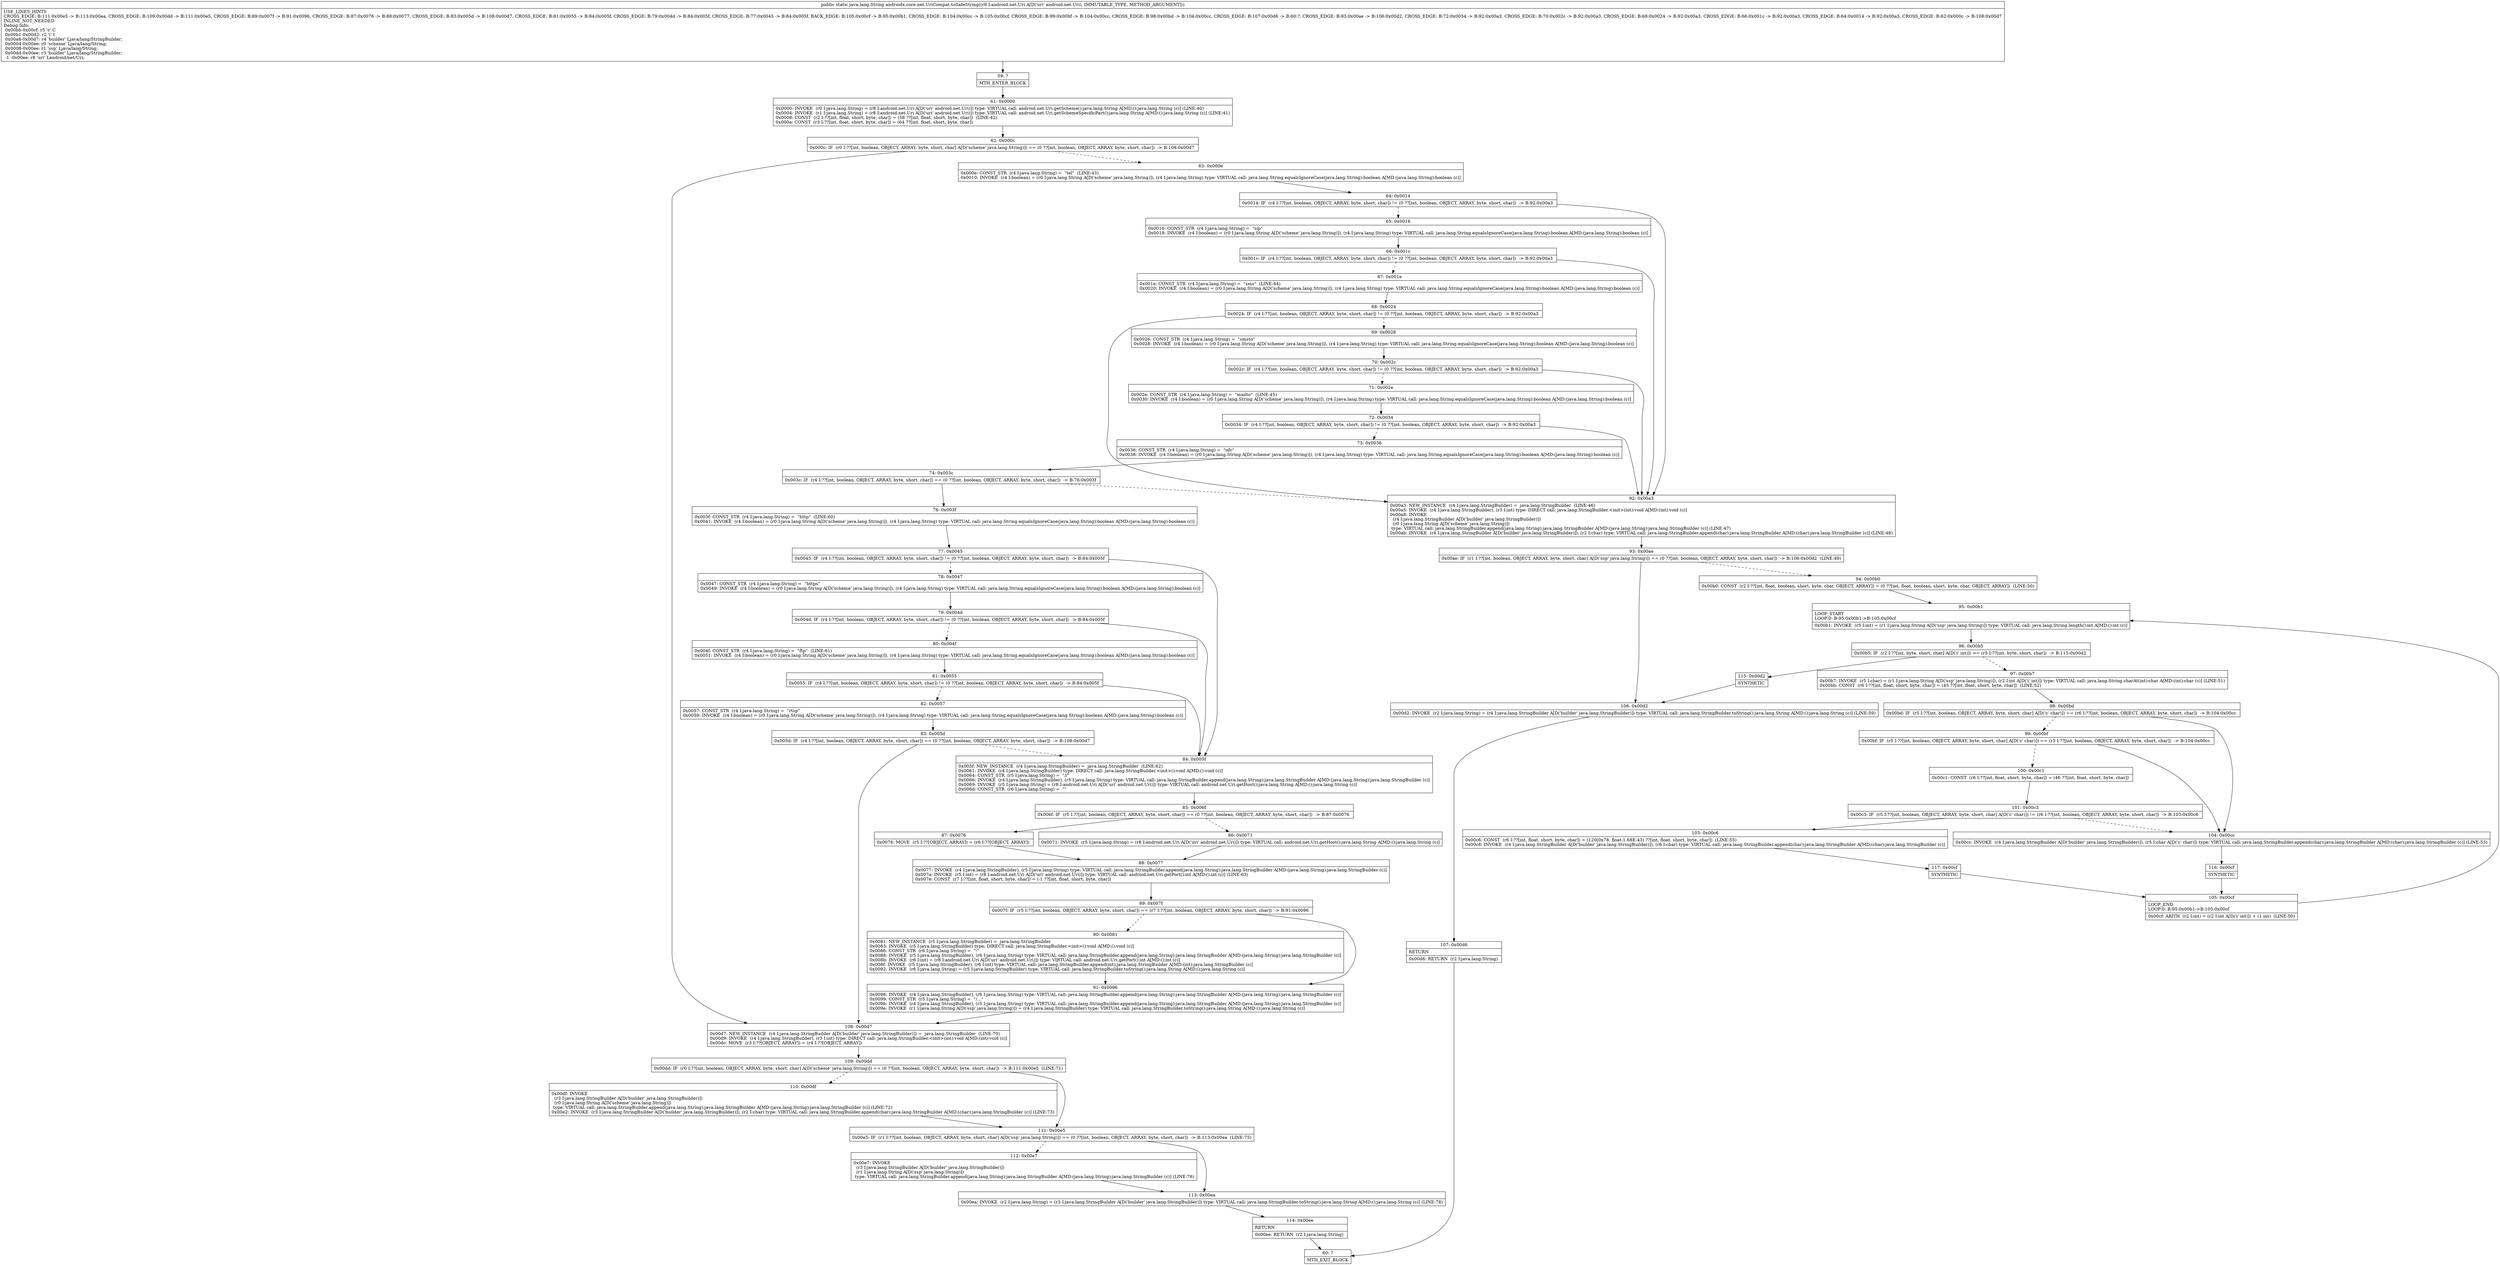 digraph "CFG forandroidx.core.net.UriCompat.toSafeString(Landroid\/net\/Uri;)Ljava\/lang\/String;" {
Node_59 [shape=record,label="{59\:\ ?|MTH_ENTER_BLOCK\l}"];
Node_61 [shape=record,label="{61\:\ 0x0000|0x0000: INVOKE  (r0 I:java.lang.String) = (r8 I:android.net.Uri A[D('uri' android.net.Uri)]) type: VIRTUAL call: android.net.Uri.getScheme():java.lang.String A[MD:():java.lang.String (c)] (LINE:40)\l0x0004: INVOKE  (r1 I:java.lang.String) = (r8 I:android.net.Uri A[D('uri' android.net.Uri)]) type: VIRTUAL call: android.net.Uri.getSchemeSpecificPart():java.lang.String A[MD:():java.lang.String (c)] (LINE:41)\l0x0008: CONST  (r2 I:??[int, float, short, byte, char]) = (58 ??[int, float, short, byte, char])  (LINE:42)\l0x000a: CONST  (r3 I:??[int, float, short, byte, char]) = (64 ??[int, float, short, byte, char]) \l}"];
Node_62 [shape=record,label="{62\:\ 0x000c|0x000c: IF  (r0 I:??[int, boolean, OBJECT, ARRAY, byte, short, char] A[D('scheme' java.lang.String)]) == (0 ??[int, boolean, OBJECT, ARRAY, byte, short, char])  \-\> B:108:0x00d7 \l}"];
Node_63 [shape=record,label="{63\:\ 0x000e|0x000e: CONST_STR  (r4 I:java.lang.String) =  \"tel\"  (LINE:43)\l0x0010: INVOKE  (r4 I:boolean) = (r0 I:java.lang.String A[D('scheme' java.lang.String)]), (r4 I:java.lang.String) type: VIRTUAL call: java.lang.String.equalsIgnoreCase(java.lang.String):boolean A[MD:(java.lang.String):boolean (c)]\l}"];
Node_64 [shape=record,label="{64\:\ 0x0014|0x0014: IF  (r4 I:??[int, boolean, OBJECT, ARRAY, byte, short, char]) != (0 ??[int, boolean, OBJECT, ARRAY, byte, short, char])  \-\> B:92:0x00a3 \l}"];
Node_65 [shape=record,label="{65\:\ 0x0016|0x0016: CONST_STR  (r4 I:java.lang.String) =  \"sip\" \l0x0018: INVOKE  (r4 I:boolean) = (r0 I:java.lang.String A[D('scheme' java.lang.String)]), (r4 I:java.lang.String) type: VIRTUAL call: java.lang.String.equalsIgnoreCase(java.lang.String):boolean A[MD:(java.lang.String):boolean (c)]\l}"];
Node_66 [shape=record,label="{66\:\ 0x001c|0x001c: IF  (r4 I:??[int, boolean, OBJECT, ARRAY, byte, short, char]) != (0 ??[int, boolean, OBJECT, ARRAY, byte, short, char])  \-\> B:92:0x00a3 \l}"];
Node_67 [shape=record,label="{67\:\ 0x001e|0x001e: CONST_STR  (r4 I:java.lang.String) =  \"sms\"  (LINE:44)\l0x0020: INVOKE  (r4 I:boolean) = (r0 I:java.lang.String A[D('scheme' java.lang.String)]), (r4 I:java.lang.String) type: VIRTUAL call: java.lang.String.equalsIgnoreCase(java.lang.String):boolean A[MD:(java.lang.String):boolean (c)]\l}"];
Node_68 [shape=record,label="{68\:\ 0x0024|0x0024: IF  (r4 I:??[int, boolean, OBJECT, ARRAY, byte, short, char]) != (0 ??[int, boolean, OBJECT, ARRAY, byte, short, char])  \-\> B:92:0x00a3 \l}"];
Node_69 [shape=record,label="{69\:\ 0x0026|0x0026: CONST_STR  (r4 I:java.lang.String) =  \"smsto\" \l0x0028: INVOKE  (r4 I:boolean) = (r0 I:java.lang.String A[D('scheme' java.lang.String)]), (r4 I:java.lang.String) type: VIRTUAL call: java.lang.String.equalsIgnoreCase(java.lang.String):boolean A[MD:(java.lang.String):boolean (c)]\l}"];
Node_70 [shape=record,label="{70\:\ 0x002c|0x002c: IF  (r4 I:??[int, boolean, OBJECT, ARRAY, byte, short, char]) != (0 ??[int, boolean, OBJECT, ARRAY, byte, short, char])  \-\> B:92:0x00a3 \l}"];
Node_71 [shape=record,label="{71\:\ 0x002e|0x002e: CONST_STR  (r4 I:java.lang.String) =  \"mailto\"  (LINE:45)\l0x0030: INVOKE  (r4 I:boolean) = (r0 I:java.lang.String A[D('scheme' java.lang.String)]), (r4 I:java.lang.String) type: VIRTUAL call: java.lang.String.equalsIgnoreCase(java.lang.String):boolean A[MD:(java.lang.String):boolean (c)]\l}"];
Node_72 [shape=record,label="{72\:\ 0x0034|0x0034: IF  (r4 I:??[int, boolean, OBJECT, ARRAY, byte, short, char]) != (0 ??[int, boolean, OBJECT, ARRAY, byte, short, char])  \-\> B:92:0x00a3 \l}"];
Node_73 [shape=record,label="{73\:\ 0x0036|0x0036: CONST_STR  (r4 I:java.lang.String) =  \"nfc\" \l0x0038: INVOKE  (r4 I:boolean) = (r0 I:java.lang.String A[D('scheme' java.lang.String)]), (r4 I:java.lang.String) type: VIRTUAL call: java.lang.String.equalsIgnoreCase(java.lang.String):boolean A[MD:(java.lang.String):boolean (c)]\l}"];
Node_74 [shape=record,label="{74\:\ 0x003c|0x003c: IF  (r4 I:??[int, boolean, OBJECT, ARRAY, byte, short, char]) == (0 ??[int, boolean, OBJECT, ARRAY, byte, short, char])  \-\> B:76:0x003f \l}"];
Node_76 [shape=record,label="{76\:\ 0x003f|0x003f: CONST_STR  (r4 I:java.lang.String) =  \"http\"  (LINE:60)\l0x0041: INVOKE  (r4 I:boolean) = (r0 I:java.lang.String A[D('scheme' java.lang.String)]), (r4 I:java.lang.String) type: VIRTUAL call: java.lang.String.equalsIgnoreCase(java.lang.String):boolean A[MD:(java.lang.String):boolean (c)]\l}"];
Node_77 [shape=record,label="{77\:\ 0x0045|0x0045: IF  (r4 I:??[int, boolean, OBJECT, ARRAY, byte, short, char]) != (0 ??[int, boolean, OBJECT, ARRAY, byte, short, char])  \-\> B:84:0x005f \l}"];
Node_78 [shape=record,label="{78\:\ 0x0047|0x0047: CONST_STR  (r4 I:java.lang.String) =  \"https\" \l0x0049: INVOKE  (r4 I:boolean) = (r0 I:java.lang.String A[D('scheme' java.lang.String)]), (r4 I:java.lang.String) type: VIRTUAL call: java.lang.String.equalsIgnoreCase(java.lang.String):boolean A[MD:(java.lang.String):boolean (c)]\l}"];
Node_79 [shape=record,label="{79\:\ 0x004d|0x004d: IF  (r4 I:??[int, boolean, OBJECT, ARRAY, byte, short, char]) != (0 ??[int, boolean, OBJECT, ARRAY, byte, short, char])  \-\> B:84:0x005f \l}"];
Node_80 [shape=record,label="{80\:\ 0x004f|0x004f: CONST_STR  (r4 I:java.lang.String) =  \"ftp\"  (LINE:61)\l0x0051: INVOKE  (r4 I:boolean) = (r0 I:java.lang.String A[D('scheme' java.lang.String)]), (r4 I:java.lang.String) type: VIRTUAL call: java.lang.String.equalsIgnoreCase(java.lang.String):boolean A[MD:(java.lang.String):boolean (c)]\l}"];
Node_81 [shape=record,label="{81\:\ 0x0055|0x0055: IF  (r4 I:??[int, boolean, OBJECT, ARRAY, byte, short, char]) != (0 ??[int, boolean, OBJECT, ARRAY, byte, short, char])  \-\> B:84:0x005f \l}"];
Node_82 [shape=record,label="{82\:\ 0x0057|0x0057: CONST_STR  (r4 I:java.lang.String) =  \"rtsp\" \l0x0059: INVOKE  (r4 I:boolean) = (r0 I:java.lang.String A[D('scheme' java.lang.String)]), (r4 I:java.lang.String) type: VIRTUAL call: java.lang.String.equalsIgnoreCase(java.lang.String):boolean A[MD:(java.lang.String):boolean (c)]\l}"];
Node_83 [shape=record,label="{83\:\ 0x005d|0x005d: IF  (r4 I:??[int, boolean, OBJECT, ARRAY, byte, short, char]) == (0 ??[int, boolean, OBJECT, ARRAY, byte, short, char])  \-\> B:108:0x00d7 \l}"];
Node_84 [shape=record,label="{84\:\ 0x005f|0x005f: NEW_INSTANCE  (r4 I:java.lang.StringBuilder) =  java.lang.StringBuilder  (LINE:62)\l0x0061: INVOKE  (r4 I:java.lang.StringBuilder) type: DIRECT call: java.lang.StringBuilder.\<init\>():void A[MD:():void (c)]\l0x0064: CONST_STR  (r5 I:java.lang.String) =  \"\/\/\" \l0x0066: INVOKE  (r4 I:java.lang.StringBuilder), (r5 I:java.lang.String) type: VIRTUAL call: java.lang.StringBuilder.append(java.lang.String):java.lang.StringBuilder A[MD:(java.lang.String):java.lang.StringBuilder (c)]\l0x0069: INVOKE  (r5 I:java.lang.String) = (r8 I:android.net.Uri A[D('uri' android.net.Uri)]) type: VIRTUAL call: android.net.Uri.getHost():java.lang.String A[MD:():java.lang.String (c)]\l0x006d: CONST_STR  (r6 I:java.lang.String) =  \"\" \l}"];
Node_85 [shape=record,label="{85\:\ 0x006f|0x006f: IF  (r5 I:??[int, boolean, OBJECT, ARRAY, byte, short, char]) == (0 ??[int, boolean, OBJECT, ARRAY, byte, short, char])  \-\> B:87:0x0076 \l}"];
Node_86 [shape=record,label="{86\:\ 0x0071|0x0071: INVOKE  (r5 I:java.lang.String) = (r8 I:android.net.Uri A[D('uri' android.net.Uri)]) type: VIRTUAL call: android.net.Uri.getHost():java.lang.String A[MD:():java.lang.String (c)]\l}"];
Node_88 [shape=record,label="{88\:\ 0x0077|0x0077: INVOKE  (r4 I:java.lang.StringBuilder), (r5 I:java.lang.String) type: VIRTUAL call: java.lang.StringBuilder.append(java.lang.String):java.lang.StringBuilder A[MD:(java.lang.String):java.lang.StringBuilder (c)]\l0x007a: INVOKE  (r5 I:int) = (r8 I:android.net.Uri A[D('uri' android.net.Uri)]) type: VIRTUAL call: android.net.Uri.getPort():int A[MD:():int (c)] (LINE:63)\l0x007e: CONST  (r7 I:??[int, float, short, byte, char]) = (\-1 ??[int, float, short, byte, char]) \l}"];
Node_89 [shape=record,label="{89\:\ 0x007f|0x007f: IF  (r5 I:??[int, boolean, OBJECT, ARRAY, byte, short, char]) == (r7 I:??[int, boolean, OBJECT, ARRAY, byte, short, char])  \-\> B:91:0x0096 \l}"];
Node_90 [shape=record,label="{90\:\ 0x0081|0x0081: NEW_INSTANCE  (r5 I:java.lang.StringBuilder) =  java.lang.StringBuilder \l0x0083: INVOKE  (r5 I:java.lang.StringBuilder) type: DIRECT call: java.lang.StringBuilder.\<init\>():void A[MD:():void (c)]\l0x0086: CONST_STR  (r6 I:java.lang.String) =  \":\" \l0x0088: INVOKE  (r5 I:java.lang.StringBuilder), (r6 I:java.lang.String) type: VIRTUAL call: java.lang.StringBuilder.append(java.lang.String):java.lang.StringBuilder A[MD:(java.lang.String):java.lang.StringBuilder (c)]\l0x008b: INVOKE  (r6 I:int) = (r8 I:android.net.Uri A[D('uri' android.net.Uri)]) type: VIRTUAL call: android.net.Uri.getPort():int A[MD:():int (c)]\l0x008f: INVOKE  (r5 I:java.lang.StringBuilder), (r6 I:int) type: VIRTUAL call: java.lang.StringBuilder.append(int):java.lang.StringBuilder A[MD:(int):java.lang.StringBuilder (c)]\l0x0092: INVOKE  (r6 I:java.lang.String) = (r5 I:java.lang.StringBuilder) type: VIRTUAL call: java.lang.StringBuilder.toString():java.lang.String A[MD:():java.lang.String (c)]\l}"];
Node_91 [shape=record,label="{91\:\ 0x0096|0x0096: INVOKE  (r4 I:java.lang.StringBuilder), (r6 I:java.lang.String) type: VIRTUAL call: java.lang.StringBuilder.append(java.lang.String):java.lang.StringBuilder A[MD:(java.lang.String):java.lang.StringBuilder (c)]\l0x0099: CONST_STR  (r5 I:java.lang.String) =  \"\/...\" \l0x009b: INVOKE  (r4 I:java.lang.StringBuilder), (r5 I:java.lang.String) type: VIRTUAL call: java.lang.StringBuilder.append(java.lang.String):java.lang.StringBuilder A[MD:(java.lang.String):java.lang.StringBuilder (c)]\l0x009e: INVOKE  (r1 I:java.lang.String A[D('ssp' java.lang.String)]) = (r4 I:java.lang.StringBuilder) type: VIRTUAL call: java.lang.StringBuilder.toString():java.lang.String A[MD:():java.lang.String (c)]\l}"];
Node_87 [shape=record,label="{87\:\ 0x0076|0x0076: MOVE  (r5 I:??[OBJECT, ARRAY]) = (r6 I:??[OBJECT, ARRAY]) \l}"];
Node_92 [shape=record,label="{92\:\ 0x00a3|0x00a3: NEW_INSTANCE  (r4 I:java.lang.StringBuilder) =  java.lang.StringBuilder  (LINE:46)\l0x00a5: INVOKE  (r4 I:java.lang.StringBuilder), (r3 I:int) type: DIRECT call: java.lang.StringBuilder.\<init\>(int):void A[MD:(int):void (c)]\l0x00a8: INVOKE  \l  (r4 I:java.lang.StringBuilder A[D('builder' java.lang.StringBuilder)])\l  (r0 I:java.lang.String A[D('scheme' java.lang.String)])\l type: VIRTUAL call: java.lang.StringBuilder.append(java.lang.String):java.lang.StringBuilder A[MD:(java.lang.String):java.lang.StringBuilder (c)] (LINE:47)\l0x00ab: INVOKE  (r4 I:java.lang.StringBuilder A[D('builder' java.lang.StringBuilder)]), (r2 I:char) type: VIRTUAL call: java.lang.StringBuilder.append(char):java.lang.StringBuilder A[MD:(char):java.lang.StringBuilder (c)] (LINE:48)\l}"];
Node_93 [shape=record,label="{93\:\ 0x00ae|0x00ae: IF  (r1 I:??[int, boolean, OBJECT, ARRAY, byte, short, char] A[D('ssp' java.lang.String)]) == (0 ??[int, boolean, OBJECT, ARRAY, byte, short, char])  \-\> B:106:0x00d2  (LINE:49)\l}"];
Node_94 [shape=record,label="{94\:\ 0x00b0|0x00b0: CONST  (r2 I:??[int, float, boolean, short, byte, char, OBJECT, ARRAY]) = (0 ??[int, float, boolean, short, byte, char, OBJECT, ARRAY])  (LINE:50)\l}"];
Node_95 [shape=record,label="{95\:\ 0x00b1|LOOP_START\lLOOP:0: B:95:0x00b1\-\>B:105:0x00cf\l|0x00b1: INVOKE  (r5 I:int) = (r1 I:java.lang.String A[D('ssp' java.lang.String)]) type: VIRTUAL call: java.lang.String.length():int A[MD:():int (c)]\l}"];
Node_96 [shape=record,label="{96\:\ 0x00b5|0x00b5: IF  (r2 I:??[int, byte, short, char] A[D('i' int)]) \>= (r5 I:??[int, byte, short, char])  \-\> B:115:0x00d2 \l}"];
Node_97 [shape=record,label="{97\:\ 0x00b7|0x00b7: INVOKE  (r5 I:char) = (r1 I:java.lang.String A[D('ssp' java.lang.String)]), (r2 I:int A[D('i' int)]) type: VIRTUAL call: java.lang.String.charAt(int):char A[MD:(int):char (c)] (LINE:51)\l0x00bb: CONST  (r6 I:??[int, float, short, byte, char]) = (45 ??[int, float, short, byte, char])  (LINE:52)\l}"];
Node_98 [shape=record,label="{98\:\ 0x00bd|0x00bd: IF  (r5 I:??[int, boolean, OBJECT, ARRAY, byte, short, char] A[D('c' char)]) == (r6 I:??[int, boolean, OBJECT, ARRAY, byte, short, char])  \-\> B:104:0x00cc \l}"];
Node_99 [shape=record,label="{99\:\ 0x00bf|0x00bf: IF  (r5 I:??[int, boolean, OBJECT, ARRAY, byte, short, char] A[D('c' char)]) == (r3 I:??[int, boolean, OBJECT, ARRAY, byte, short, char])  \-\> B:104:0x00cc \l}"];
Node_100 [shape=record,label="{100\:\ 0x00c1|0x00c1: CONST  (r6 I:??[int, float, short, byte, char]) = (46 ??[int, float, short, byte, char]) \l}"];
Node_101 [shape=record,label="{101\:\ 0x00c3|0x00c3: IF  (r5 I:??[int, boolean, OBJECT, ARRAY, byte, short, char] A[D('c' char)]) != (r6 I:??[int, boolean, OBJECT, ARRAY, byte, short, char])  \-\> B:103:0x00c6 \l}"];
Node_103 [shape=record,label="{103\:\ 0x00c6|0x00c6: CONST  (r6 I:??[int, float, short, byte, char]) = (120(0x78, float:1.68E\-43) ??[int, float, short, byte, char])  (LINE:55)\l0x00c8: INVOKE  (r4 I:java.lang.StringBuilder A[D('builder' java.lang.StringBuilder)]), (r6 I:char) type: VIRTUAL call: java.lang.StringBuilder.append(char):java.lang.StringBuilder A[MD:(char):java.lang.StringBuilder (c)]\l}"];
Node_117 [shape=record,label="{117\:\ 0x00cf|SYNTHETIC\l}"];
Node_105 [shape=record,label="{105\:\ 0x00cf|LOOP_END\lLOOP:0: B:95:0x00b1\-\>B:105:0x00cf\l|0x00cf: ARITH  (r2 I:int) = (r2 I:int A[D('i' int)]) + (1 int)  (LINE:50)\l}"];
Node_104 [shape=record,label="{104\:\ 0x00cc|0x00cc: INVOKE  (r4 I:java.lang.StringBuilder A[D('builder' java.lang.StringBuilder)]), (r5 I:char A[D('c' char)]) type: VIRTUAL call: java.lang.StringBuilder.append(char):java.lang.StringBuilder A[MD:(char):java.lang.StringBuilder (c)] (LINE:53)\l}"];
Node_116 [shape=record,label="{116\:\ 0x00cf|SYNTHETIC\l}"];
Node_115 [shape=record,label="{115\:\ 0x00d2|SYNTHETIC\l}"];
Node_106 [shape=record,label="{106\:\ 0x00d2|0x00d2: INVOKE  (r2 I:java.lang.String) = (r4 I:java.lang.StringBuilder A[D('builder' java.lang.StringBuilder)]) type: VIRTUAL call: java.lang.StringBuilder.toString():java.lang.String A[MD:():java.lang.String (c)] (LINE:59)\l}"];
Node_107 [shape=record,label="{107\:\ 0x00d6|RETURN\l|0x00d6: RETURN  (r2 I:java.lang.String) \l}"];
Node_60 [shape=record,label="{60\:\ ?|MTH_EXIT_BLOCK\l}"];
Node_108 [shape=record,label="{108\:\ 0x00d7|0x00d7: NEW_INSTANCE  (r4 I:java.lang.StringBuilder A[D('builder' java.lang.StringBuilder)]) =  java.lang.StringBuilder  (LINE:70)\l0x00d9: INVOKE  (r4 I:java.lang.StringBuilder), (r3 I:int) type: DIRECT call: java.lang.StringBuilder.\<init\>(int):void A[MD:(int):void (c)]\l0x00dc: MOVE  (r3 I:??[OBJECT, ARRAY]) = (r4 I:??[OBJECT, ARRAY]) \l}"];
Node_109 [shape=record,label="{109\:\ 0x00dd|0x00dd: IF  (r0 I:??[int, boolean, OBJECT, ARRAY, byte, short, char] A[D('scheme' java.lang.String)]) == (0 ??[int, boolean, OBJECT, ARRAY, byte, short, char])  \-\> B:111:0x00e5  (LINE:71)\l}"];
Node_110 [shape=record,label="{110\:\ 0x00df|0x00df: INVOKE  \l  (r3 I:java.lang.StringBuilder A[D('builder' java.lang.StringBuilder)])\l  (r0 I:java.lang.String A[D('scheme' java.lang.String)])\l type: VIRTUAL call: java.lang.StringBuilder.append(java.lang.String):java.lang.StringBuilder A[MD:(java.lang.String):java.lang.StringBuilder (c)] (LINE:72)\l0x00e2: INVOKE  (r3 I:java.lang.StringBuilder A[D('builder' java.lang.StringBuilder)]), (r2 I:char) type: VIRTUAL call: java.lang.StringBuilder.append(char):java.lang.StringBuilder A[MD:(char):java.lang.StringBuilder (c)] (LINE:73)\l}"];
Node_111 [shape=record,label="{111\:\ 0x00e5|0x00e5: IF  (r1 I:??[int, boolean, OBJECT, ARRAY, byte, short, char] A[D('ssp' java.lang.String)]) == (0 ??[int, boolean, OBJECT, ARRAY, byte, short, char])  \-\> B:113:0x00ea  (LINE:75)\l}"];
Node_112 [shape=record,label="{112\:\ 0x00e7|0x00e7: INVOKE  \l  (r3 I:java.lang.StringBuilder A[D('builder' java.lang.StringBuilder)])\l  (r1 I:java.lang.String A[D('ssp' java.lang.String)])\l type: VIRTUAL call: java.lang.StringBuilder.append(java.lang.String):java.lang.StringBuilder A[MD:(java.lang.String):java.lang.StringBuilder (c)] (LINE:76)\l}"];
Node_113 [shape=record,label="{113\:\ 0x00ea|0x00ea: INVOKE  (r2 I:java.lang.String) = (r3 I:java.lang.StringBuilder A[D('builder' java.lang.StringBuilder)]) type: VIRTUAL call: java.lang.StringBuilder.toString():java.lang.String A[MD:():java.lang.String (c)] (LINE:78)\l}"];
Node_114 [shape=record,label="{114\:\ 0x00ee|RETURN\l|0x00ee: RETURN  (r2 I:java.lang.String) \l}"];
MethodNode[shape=record,label="{public static java.lang.String androidx.core.net.UriCompat.toSafeString((r8 I:android.net.Uri A[D('uri' android.net.Uri), IMMUTABLE_TYPE, METHOD_ARGUMENT]))  | USE_LINES_HINTS\lCROSS_EDGE: B:111:0x00e5 \-\> B:113:0x00ea, CROSS_EDGE: B:109:0x00dd \-\> B:111:0x00e5, CROSS_EDGE: B:89:0x007f \-\> B:91:0x0096, CROSS_EDGE: B:87:0x0076 \-\> B:88:0x0077, CROSS_EDGE: B:83:0x005d \-\> B:108:0x00d7, CROSS_EDGE: B:81:0x0055 \-\> B:84:0x005f, CROSS_EDGE: B:79:0x004d \-\> B:84:0x005f, CROSS_EDGE: B:77:0x0045 \-\> B:84:0x005f, BACK_EDGE: B:105:0x00cf \-\> B:95:0x00b1, CROSS_EDGE: B:104:0x00cc \-\> B:105:0x00cf, CROSS_EDGE: B:99:0x00bf \-\> B:104:0x00cc, CROSS_EDGE: B:98:0x00bd \-\> B:104:0x00cc, CROSS_EDGE: B:107:0x00d6 \-\> B:60:?, CROSS_EDGE: B:93:0x00ae \-\> B:106:0x00d2, CROSS_EDGE: B:72:0x0034 \-\> B:92:0x00a3, CROSS_EDGE: B:70:0x002c \-\> B:92:0x00a3, CROSS_EDGE: B:68:0x0024 \-\> B:92:0x00a3, CROSS_EDGE: B:66:0x001c \-\> B:92:0x00a3, CROSS_EDGE: B:64:0x0014 \-\> B:92:0x00a3, CROSS_EDGE: B:62:0x000c \-\> B:108:0x00d7\lINLINE_NOT_NEEDED\lDebug Info:\l  0x00bb\-0x00cf: r5 'c' C\l  0x00b1\-0x00d2: r2 'i' I\l  0x00a8\-0x00d7: r4 'builder' Ljava\/lang\/StringBuilder;\l  0x0004\-0x00ee: r0 'scheme' Ljava\/lang\/String;\l  0x0008\-0x00ee: r1 'ssp' Ljava\/lang\/String;\l  0x00dd\-0x00ee: r3 'builder' Ljava\/lang\/StringBuilder;\l  \-1 \-0x00ee: r8 'uri' Landroid\/net\/Uri;\l}"];
MethodNode -> Node_59;Node_59 -> Node_61;
Node_61 -> Node_62;
Node_62 -> Node_63[style=dashed];
Node_62 -> Node_108;
Node_63 -> Node_64;
Node_64 -> Node_65[style=dashed];
Node_64 -> Node_92;
Node_65 -> Node_66;
Node_66 -> Node_67[style=dashed];
Node_66 -> Node_92;
Node_67 -> Node_68;
Node_68 -> Node_69[style=dashed];
Node_68 -> Node_92;
Node_69 -> Node_70;
Node_70 -> Node_71[style=dashed];
Node_70 -> Node_92;
Node_71 -> Node_72;
Node_72 -> Node_73[style=dashed];
Node_72 -> Node_92;
Node_73 -> Node_74;
Node_74 -> Node_76;
Node_74 -> Node_92[style=dashed];
Node_76 -> Node_77;
Node_77 -> Node_78[style=dashed];
Node_77 -> Node_84;
Node_78 -> Node_79;
Node_79 -> Node_80[style=dashed];
Node_79 -> Node_84;
Node_80 -> Node_81;
Node_81 -> Node_82[style=dashed];
Node_81 -> Node_84;
Node_82 -> Node_83;
Node_83 -> Node_84[style=dashed];
Node_83 -> Node_108;
Node_84 -> Node_85;
Node_85 -> Node_86[style=dashed];
Node_85 -> Node_87;
Node_86 -> Node_88;
Node_88 -> Node_89;
Node_89 -> Node_90[style=dashed];
Node_89 -> Node_91;
Node_90 -> Node_91;
Node_91 -> Node_108;
Node_87 -> Node_88;
Node_92 -> Node_93;
Node_93 -> Node_94[style=dashed];
Node_93 -> Node_106;
Node_94 -> Node_95;
Node_95 -> Node_96;
Node_96 -> Node_97[style=dashed];
Node_96 -> Node_115;
Node_97 -> Node_98;
Node_98 -> Node_99[style=dashed];
Node_98 -> Node_104;
Node_99 -> Node_100[style=dashed];
Node_99 -> Node_104;
Node_100 -> Node_101;
Node_101 -> Node_103;
Node_101 -> Node_104[style=dashed];
Node_103 -> Node_117;
Node_117 -> Node_105;
Node_105 -> Node_95;
Node_104 -> Node_116;
Node_116 -> Node_105;
Node_115 -> Node_106;
Node_106 -> Node_107;
Node_107 -> Node_60;
Node_108 -> Node_109;
Node_109 -> Node_110[style=dashed];
Node_109 -> Node_111;
Node_110 -> Node_111;
Node_111 -> Node_112[style=dashed];
Node_111 -> Node_113;
Node_112 -> Node_113;
Node_113 -> Node_114;
Node_114 -> Node_60;
}

